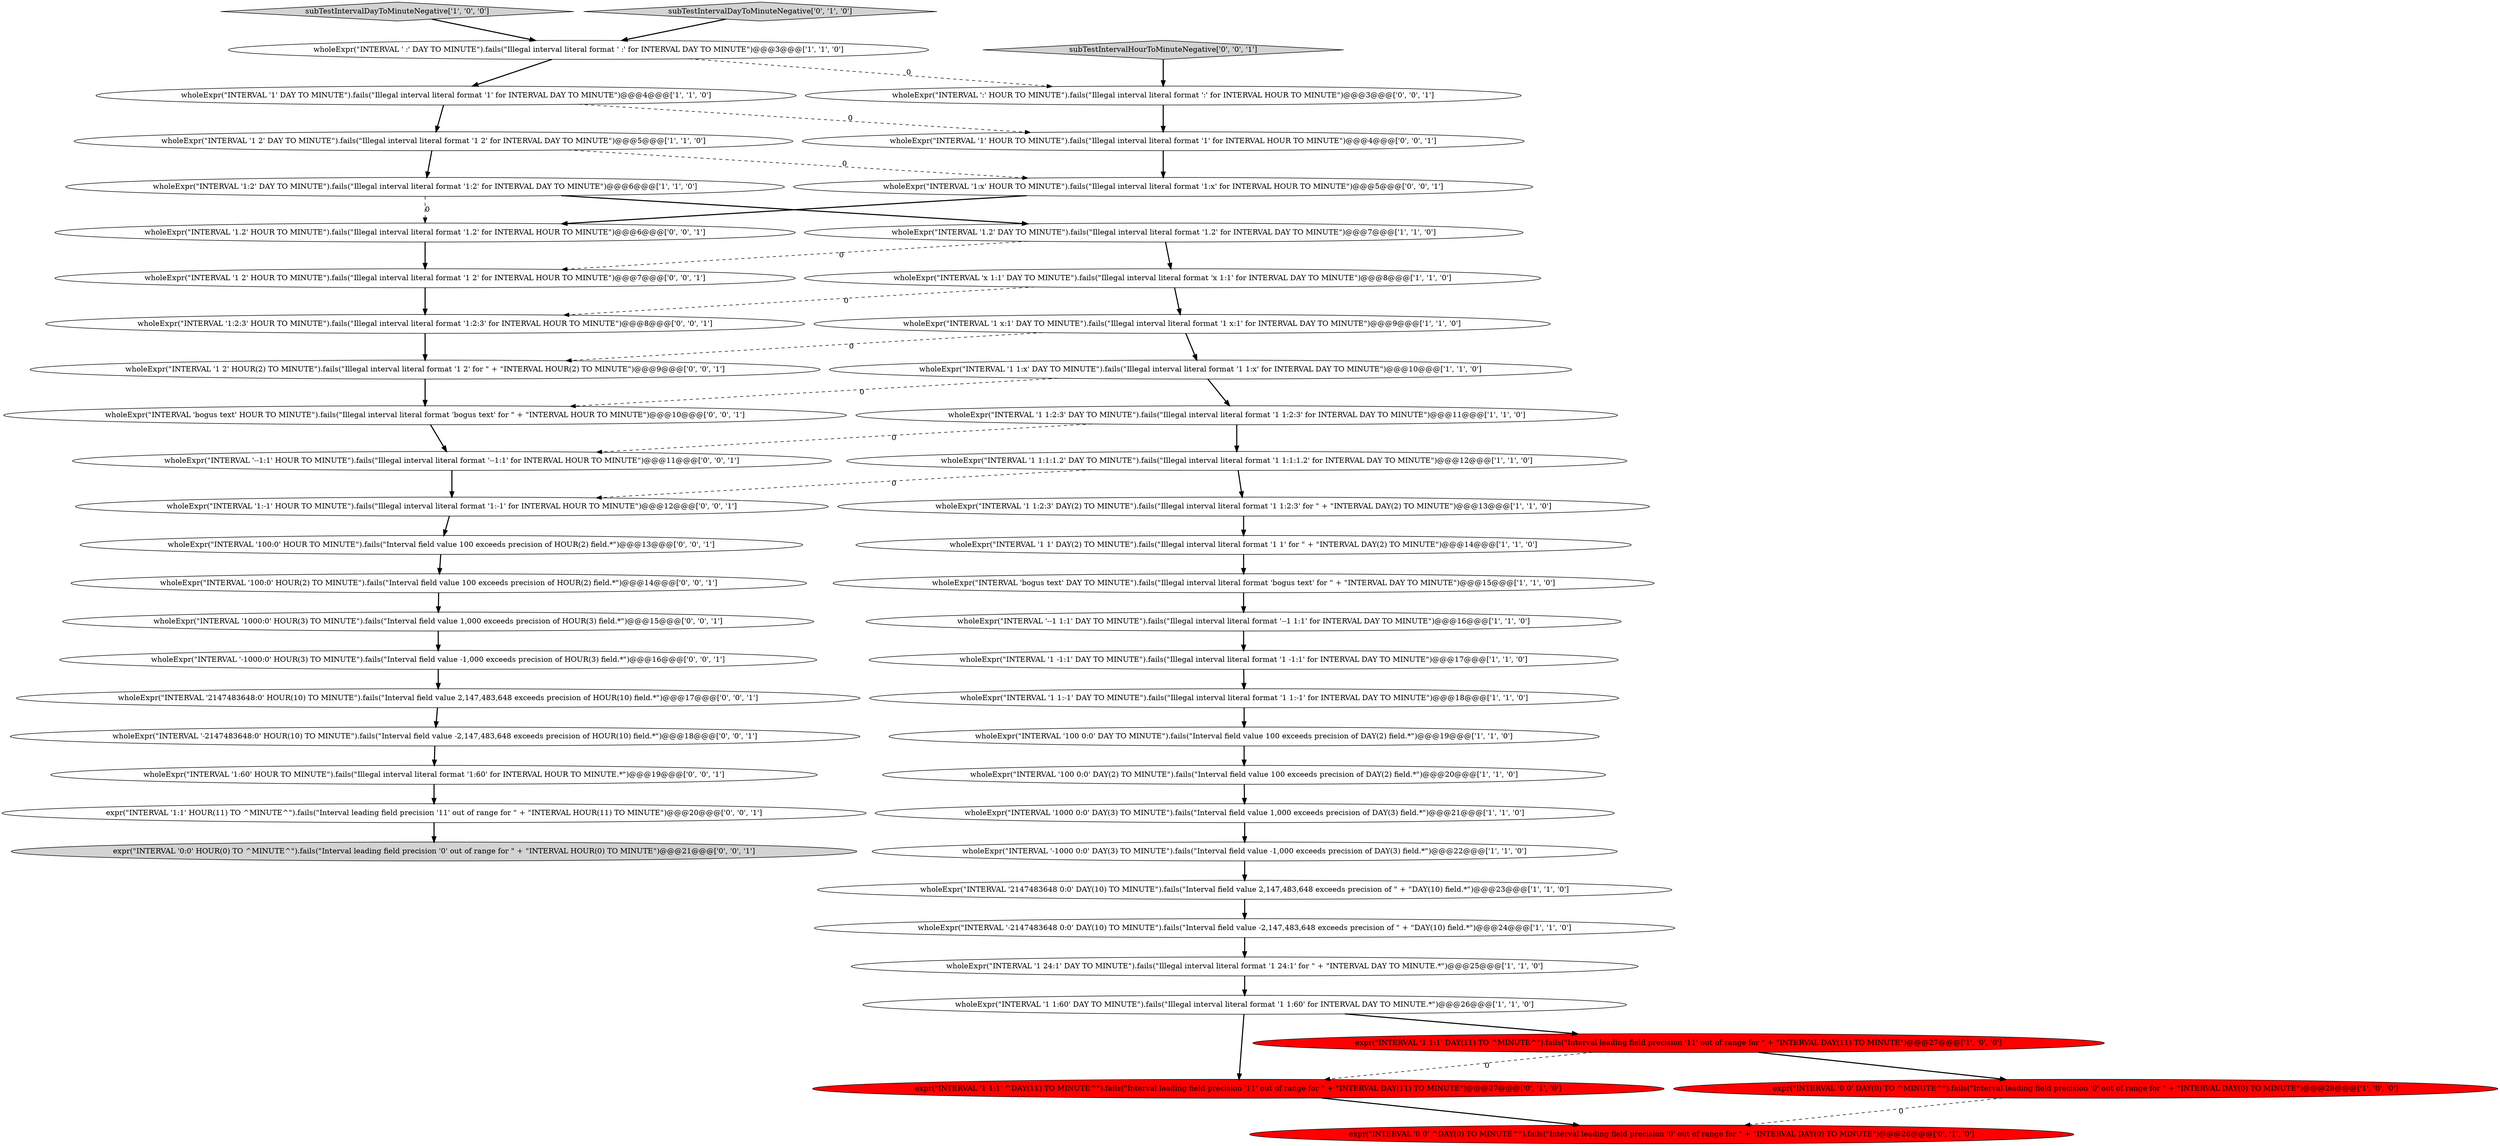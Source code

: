 digraph {
40 [style = filled, label = "wholeExpr(\"INTERVAL '-2147483648:0' HOUR(10) TO MINUTE\").fails(\"Interval field value -2,147,483,648 exceeds precision of HOUR\(10\) field.*\")@@@18@@@['0', '0', '1']", fillcolor = white, shape = ellipse image = "AAA0AAABBB3BBB"];
33 [style = filled, label = "wholeExpr(\"INTERVAL '1000:0' HOUR(3) TO MINUTE\").fails(\"Interval field value 1,000 exceeds precision of HOUR\(3\) field.*\")@@@15@@@['0', '0', '1']", fillcolor = white, shape = ellipse image = "AAA0AAABBB3BBB"];
6 [style = filled, label = "wholeExpr(\"INTERVAL '1 1:x' DAY TO MINUTE\").fails(\"Illegal interval literal format '1 1:x' for INTERVAL DAY TO MINUTE\")@@@10@@@['1', '1', '0']", fillcolor = white, shape = ellipse image = "AAA0AAABBB1BBB"];
5 [style = filled, label = "wholeExpr(\"INTERVAL '1 1:-1' DAY TO MINUTE\").fails(\"Illegal interval literal format '1 1:-1' for INTERVAL DAY TO MINUTE\")@@@18@@@['1', '1', '0']", fillcolor = white, shape = ellipse image = "AAA0AAABBB1BBB"];
20 [style = filled, label = "wholeExpr(\"INTERVAL ' :' DAY TO MINUTE\").fails(\"Illegal interval literal format ' :' for INTERVAL DAY TO MINUTE\")@@@3@@@['1', '1', '0']", fillcolor = white, shape = ellipse image = "AAA0AAABBB1BBB"];
1 [style = filled, label = "wholeExpr(\"INTERVAL '-1000 0:0' DAY(3) TO MINUTE\").fails(\"Interval field value -1,000 exceeds precision of DAY\(3\) field.*\")@@@22@@@['1', '1', '0']", fillcolor = white, shape = ellipse image = "AAA0AAABBB1BBB"];
44 [style = filled, label = "wholeExpr(\"INTERVAL '1 2' HOUR TO MINUTE\").fails(\"Illegal interval literal format '1 2' for INTERVAL HOUR TO MINUTE\")@@@7@@@['0', '0', '1']", fillcolor = white, shape = ellipse image = "AAA0AAABBB3BBB"];
34 [style = filled, label = "wholeExpr(\"INTERVAL '1 2' HOUR(2) TO MINUTE\").fails(\"Illegal interval literal format '1 2' for \" + \"INTERVAL HOUR\(2\) TO MINUTE\")@@@9@@@['0', '0', '1']", fillcolor = white, shape = ellipse image = "AAA0AAABBB3BBB"];
31 [style = filled, label = "wholeExpr(\"INTERVAL '100:0' HOUR TO MINUTE\").fails(\"Interval field value 100 exceeds precision of HOUR\(2\) field.*\")@@@13@@@['0', '0', '1']", fillcolor = white, shape = ellipse image = "AAA0AAABBB3BBB"];
2 [style = filled, label = "wholeExpr(\"INTERVAL '1.2' DAY TO MINUTE\").fails(\"Illegal interval literal format '1.2' for INTERVAL DAY TO MINUTE\")@@@7@@@['1', '1', '0']", fillcolor = white, shape = ellipse image = "AAA0AAABBB1BBB"];
45 [style = filled, label = "wholeExpr(\"INTERVAL ':' HOUR TO MINUTE\").fails(\"Illegal interval literal format ':' for INTERVAL HOUR TO MINUTE\")@@@3@@@['0', '0', '1']", fillcolor = white, shape = ellipse image = "AAA0AAABBB3BBB"];
35 [style = filled, label = "wholeExpr(\"INTERVAL '2147483648:0' HOUR(10) TO MINUTE\").fails(\"Interval field value 2,147,483,648 exceeds precision of HOUR\(10\) field.*\")@@@17@@@['0', '0', '1']", fillcolor = white, shape = ellipse image = "AAA0AAABBB3BBB"];
28 [style = filled, label = "expr(\"INTERVAL '0 0' ^DAY(0) TO MINUTE^\").fails(\"Interval leading field precision '0' out of range for \" + \"INTERVAL DAY\(0\) TO MINUTE\")@@@28@@@['0', '1', '0']", fillcolor = red, shape = ellipse image = "AAA1AAABBB2BBB"];
41 [style = filled, label = "wholeExpr(\"INTERVAL '1:2:3' HOUR TO MINUTE\").fails(\"Illegal interval literal format '1:2:3' for INTERVAL HOUR TO MINUTE\")@@@8@@@['0', '0', '1']", fillcolor = white, shape = ellipse image = "AAA0AAABBB3BBB"];
11 [style = filled, label = "wholeExpr(\"INTERVAL '100 0:0' DAY TO MINUTE\").fails(\"Interval field value 100 exceeds precision of DAY\(2\) field.*\")@@@19@@@['1', '1', '0']", fillcolor = white, shape = ellipse image = "AAA0AAABBB1BBB"];
27 [style = filled, label = "expr(\"INTERVAL '1 1:1' ^DAY(11) TO MINUTE^\").fails(\"Interval leading field precision '11' out of range for \" + \"INTERVAL DAY\(11\) TO MINUTE\")@@@27@@@['0', '1', '0']", fillcolor = red, shape = ellipse image = "AAA1AAABBB2BBB"];
9 [style = filled, label = "expr(\"INTERVAL '0 0' DAY(0) TO ^MINUTE^\").fails(\"Interval leading field precision '0' out of range for \" + \"INTERVAL DAY\(0\) TO MINUTE\")@@@28@@@['1', '0', '0']", fillcolor = red, shape = ellipse image = "AAA1AAABBB1BBB"];
14 [style = filled, label = "wholeExpr(\"INTERVAL '1 1:1:1.2' DAY TO MINUTE\").fails(\"Illegal interval literal format '1 1:1:1.2' for INTERVAL DAY TO MINUTE\")@@@12@@@['1', '1', '0']", fillcolor = white, shape = ellipse image = "AAA0AAABBB1BBB"];
10 [style = filled, label = "wholeExpr(\"INTERVAL '--1 1:1' DAY TO MINUTE\").fails(\"Illegal interval literal format '--1 1:1' for INTERVAL DAY TO MINUTE\")@@@16@@@['1', '1', '0']", fillcolor = white, shape = ellipse image = "AAA0AAABBB1BBB"];
17 [style = filled, label = "wholeExpr(\"INTERVAL '100 0:0' DAY(2) TO MINUTE\").fails(\"Interval field value 100 exceeds precision of DAY\(2\) field.*\")@@@20@@@['1', '1', '0']", fillcolor = white, shape = ellipse image = "AAA0AAABBB1BBB"];
7 [style = filled, label = "expr(\"INTERVAL '1 1:1' DAY(11) TO ^MINUTE^\").fails(\"Interval leading field precision '11' out of range for \" + \"INTERVAL DAY\(11\) TO MINUTE\")@@@27@@@['1', '0', '0']", fillcolor = red, shape = ellipse image = "AAA1AAABBB1BBB"];
39 [style = filled, label = "wholeExpr(\"INTERVAL '100:0' HOUR(2) TO MINUTE\").fails(\"Interval field value 100 exceeds precision of HOUR\(2\) field.*\")@@@14@@@['0', '0', '1']", fillcolor = white, shape = ellipse image = "AAA0AAABBB3BBB"];
12 [style = filled, label = "wholeExpr(\"INTERVAL '1 24:1' DAY TO MINUTE\").fails(\"Illegal interval literal format '1 24:1' for \" + \"INTERVAL DAY TO MINUTE.*\")@@@25@@@['1', '1', '0']", fillcolor = white, shape = ellipse image = "AAA0AAABBB1BBB"];
13 [style = filled, label = "wholeExpr(\"INTERVAL 'bogus text' DAY TO MINUTE\").fails(\"Illegal interval literal format 'bogus text' for \" + \"INTERVAL DAY TO MINUTE\")@@@15@@@['1', '1', '0']", fillcolor = white, shape = ellipse image = "AAA0AAABBB1BBB"];
30 [style = filled, label = "expr(\"INTERVAL '1:1' HOUR(11) TO ^MINUTE^\").fails(\"Interval leading field precision '11' out of range for \" + \"INTERVAL HOUR\(11\) TO MINUTE\")@@@20@@@['0', '0', '1']", fillcolor = white, shape = ellipse image = "AAA0AAABBB3BBB"];
15 [style = filled, label = "wholeExpr(\"INTERVAL '2147483648 0:0' DAY(10) TO MINUTE\").fails(\"Interval field value 2,147,483,648 exceeds precision of \" + \"DAY\(10\) field.*\")@@@23@@@['1', '1', '0']", fillcolor = white, shape = ellipse image = "AAA0AAABBB1BBB"];
22 [style = filled, label = "wholeExpr(\"INTERVAL 'x 1:1' DAY TO MINUTE\").fails(\"Illegal interval literal format 'x 1:1' for INTERVAL DAY TO MINUTE\")@@@8@@@['1', '1', '0']", fillcolor = white, shape = ellipse image = "AAA0AAABBB1BBB"];
0 [style = filled, label = "wholeExpr(\"INTERVAL '1 -1:1' DAY TO MINUTE\").fails(\"Illegal interval literal format '1 -1:1' for INTERVAL DAY TO MINUTE\")@@@17@@@['1', '1', '0']", fillcolor = white, shape = ellipse image = "AAA0AAABBB1BBB"];
23 [style = filled, label = "wholeExpr(\"INTERVAL '1 1:2:3' DAY TO MINUTE\").fails(\"Illegal interval literal format '1 1:2:3' for INTERVAL DAY TO MINUTE\")@@@11@@@['1', '1', '0']", fillcolor = white, shape = ellipse image = "AAA0AAABBB1BBB"];
46 [style = filled, label = "wholeExpr(\"INTERVAL '1:-1' HOUR TO MINUTE\").fails(\"Illegal interval literal format '1:-1' for INTERVAL HOUR TO MINUTE\")@@@12@@@['0', '0', '1']", fillcolor = white, shape = ellipse image = "AAA0AAABBB3BBB"];
4 [style = filled, label = "wholeExpr(\"INTERVAL '1 1:60' DAY TO MINUTE\").fails(\"Illegal interval literal format '1 1:60' for INTERVAL DAY TO MINUTE.*\")@@@26@@@['1', '1', '0']", fillcolor = white, shape = ellipse image = "AAA0AAABBB1BBB"];
21 [style = filled, label = "wholeExpr(\"INTERVAL '1 1:2:3' DAY(2) TO MINUTE\").fails(\"Illegal interval literal format '1 1:2:3' for \" + \"INTERVAL DAY\(2\) TO MINUTE\")@@@13@@@['1', '1', '0']", fillcolor = white, shape = ellipse image = "AAA0AAABBB1BBB"];
26 [style = filled, label = "wholeExpr(\"INTERVAL '1000 0:0' DAY(3) TO MINUTE\").fails(\"Interval field value 1,000 exceeds precision of DAY\(3\) field.*\")@@@21@@@['1', '1', '0']", fillcolor = white, shape = ellipse image = "AAA0AAABBB1BBB"];
43 [style = filled, label = "subTestIntervalHourToMinuteNegative['0', '0', '1']", fillcolor = lightgray, shape = diamond image = "AAA0AAABBB3BBB"];
49 [style = filled, label = "expr(\"INTERVAL '0:0' HOUR(0) TO ^MINUTE^\").fails(\"Interval leading field precision '0' out of range for \" + \"INTERVAL HOUR\(0\) TO MINUTE\")@@@21@@@['0', '0', '1']", fillcolor = lightgray, shape = ellipse image = "AAA0AAABBB3BBB"];
16 [style = filled, label = "wholeExpr(\"INTERVAL '1 1' DAY(2) TO MINUTE\").fails(\"Illegal interval literal format '1 1' for \" + \"INTERVAL DAY\(2\) TO MINUTE\")@@@14@@@['1', '1', '0']", fillcolor = white, shape = ellipse image = "AAA0AAABBB1BBB"];
19 [style = filled, label = "subTestIntervalDayToMinuteNegative['1', '0', '0']", fillcolor = lightgray, shape = diamond image = "AAA0AAABBB1BBB"];
37 [style = filled, label = "wholeExpr(\"INTERVAL '-1000:0' HOUR(3) TO MINUTE\").fails(\"Interval field value -1,000 exceeds precision of HOUR\(3\) field.*\")@@@16@@@['0', '0', '1']", fillcolor = white, shape = ellipse image = "AAA0AAABBB3BBB"];
29 [style = filled, label = "subTestIntervalDayToMinuteNegative['0', '1', '0']", fillcolor = lightgray, shape = diamond image = "AAA0AAABBB2BBB"];
42 [style = filled, label = "wholeExpr(\"INTERVAL '1:60' HOUR TO MINUTE\").fails(\"Illegal interval literal format '1:60' for INTERVAL HOUR TO MINUTE.*\")@@@19@@@['0', '0', '1']", fillcolor = white, shape = ellipse image = "AAA0AAABBB3BBB"];
24 [style = filled, label = "wholeExpr(\"INTERVAL '-2147483648 0:0' DAY(10) TO MINUTE\").fails(\"Interval field value -2,147,483,648 exceeds precision of \" + \"DAY\(10\) field.*\")@@@24@@@['1', '1', '0']", fillcolor = white, shape = ellipse image = "AAA0AAABBB1BBB"];
38 [style = filled, label = "wholeExpr(\"INTERVAL 'bogus text' HOUR TO MINUTE\").fails(\"Illegal interval literal format 'bogus text' for \" + \"INTERVAL HOUR TO MINUTE\")@@@10@@@['0', '0', '1']", fillcolor = white, shape = ellipse image = "AAA0AAABBB3BBB"];
48 [style = filled, label = "wholeExpr(\"INTERVAL '1:x' HOUR TO MINUTE\").fails(\"Illegal interval literal format '1:x' for INTERVAL HOUR TO MINUTE\")@@@5@@@['0', '0', '1']", fillcolor = white, shape = ellipse image = "AAA0AAABBB3BBB"];
3 [style = filled, label = "wholeExpr(\"INTERVAL '1:2' DAY TO MINUTE\").fails(\"Illegal interval literal format '1:2' for INTERVAL DAY TO MINUTE\")@@@6@@@['1', '1', '0']", fillcolor = white, shape = ellipse image = "AAA0AAABBB1BBB"];
18 [style = filled, label = "wholeExpr(\"INTERVAL '1 2' DAY TO MINUTE\").fails(\"Illegal interval literal format '1 2' for INTERVAL DAY TO MINUTE\")@@@5@@@['1', '1', '0']", fillcolor = white, shape = ellipse image = "AAA0AAABBB1BBB"];
8 [style = filled, label = "wholeExpr(\"INTERVAL '1 x:1' DAY TO MINUTE\").fails(\"Illegal interval literal format '1 x:1' for INTERVAL DAY TO MINUTE\")@@@9@@@['1', '1', '0']", fillcolor = white, shape = ellipse image = "AAA0AAABBB1BBB"];
25 [style = filled, label = "wholeExpr(\"INTERVAL '1' DAY TO MINUTE\").fails(\"Illegal interval literal format '1' for INTERVAL DAY TO MINUTE\")@@@4@@@['1', '1', '0']", fillcolor = white, shape = ellipse image = "AAA0AAABBB1BBB"];
36 [style = filled, label = "wholeExpr(\"INTERVAL '1.2' HOUR TO MINUTE\").fails(\"Illegal interval literal format '1.2' for INTERVAL HOUR TO MINUTE\")@@@6@@@['0', '0', '1']", fillcolor = white, shape = ellipse image = "AAA0AAABBB3BBB"];
47 [style = filled, label = "wholeExpr(\"INTERVAL '--1:1' HOUR TO MINUTE\").fails(\"Illegal interval literal format '--1:1' for INTERVAL HOUR TO MINUTE\")@@@11@@@['0', '0', '1']", fillcolor = white, shape = ellipse image = "AAA0AAABBB3BBB"];
32 [style = filled, label = "wholeExpr(\"INTERVAL '1' HOUR TO MINUTE\").fails(\"Illegal interval literal format '1' for INTERVAL HOUR TO MINUTE\")@@@4@@@['0', '0', '1']", fillcolor = white, shape = ellipse image = "AAA0AAABBB3BBB"];
13->10 [style = bold, label=""];
18->3 [style = bold, label=""];
24->12 [style = bold, label=""];
16->13 [style = bold, label=""];
17->26 [style = bold, label=""];
25->32 [style = dashed, label="0"];
48->36 [style = bold, label=""];
36->44 [style = bold, label=""];
20->45 [style = dashed, label="0"];
6->23 [style = bold, label=""];
3->36 [style = dashed, label="0"];
1->15 [style = bold, label=""];
19->20 [style = bold, label=""];
26->1 [style = bold, label=""];
27->28 [style = bold, label=""];
9->28 [style = dashed, label="0"];
25->18 [style = bold, label=""];
45->32 [style = bold, label=""];
8->34 [style = dashed, label="0"];
47->46 [style = bold, label=""];
46->31 [style = bold, label=""];
8->6 [style = bold, label=""];
6->38 [style = dashed, label="0"];
30->49 [style = bold, label=""];
18->48 [style = dashed, label="0"];
14->46 [style = dashed, label="0"];
20->25 [style = bold, label=""];
4->7 [style = bold, label=""];
43->45 [style = bold, label=""];
39->33 [style = bold, label=""];
7->27 [style = dashed, label="0"];
23->14 [style = bold, label=""];
22->8 [style = bold, label=""];
7->9 [style = bold, label=""];
22->41 [style = dashed, label="0"];
35->40 [style = bold, label=""];
29->20 [style = bold, label=""];
23->47 [style = dashed, label="0"];
3->2 [style = bold, label=""];
12->4 [style = bold, label=""];
42->30 [style = bold, label=""];
15->24 [style = bold, label=""];
10->0 [style = bold, label=""];
4->27 [style = bold, label=""];
44->41 [style = bold, label=""];
21->16 [style = bold, label=""];
38->47 [style = bold, label=""];
11->17 [style = bold, label=""];
32->48 [style = bold, label=""];
5->11 [style = bold, label=""];
31->39 [style = bold, label=""];
34->38 [style = bold, label=""];
37->35 [style = bold, label=""];
2->22 [style = bold, label=""];
33->37 [style = bold, label=""];
41->34 [style = bold, label=""];
40->42 [style = bold, label=""];
14->21 [style = bold, label=""];
2->44 [style = dashed, label="0"];
0->5 [style = bold, label=""];
}
